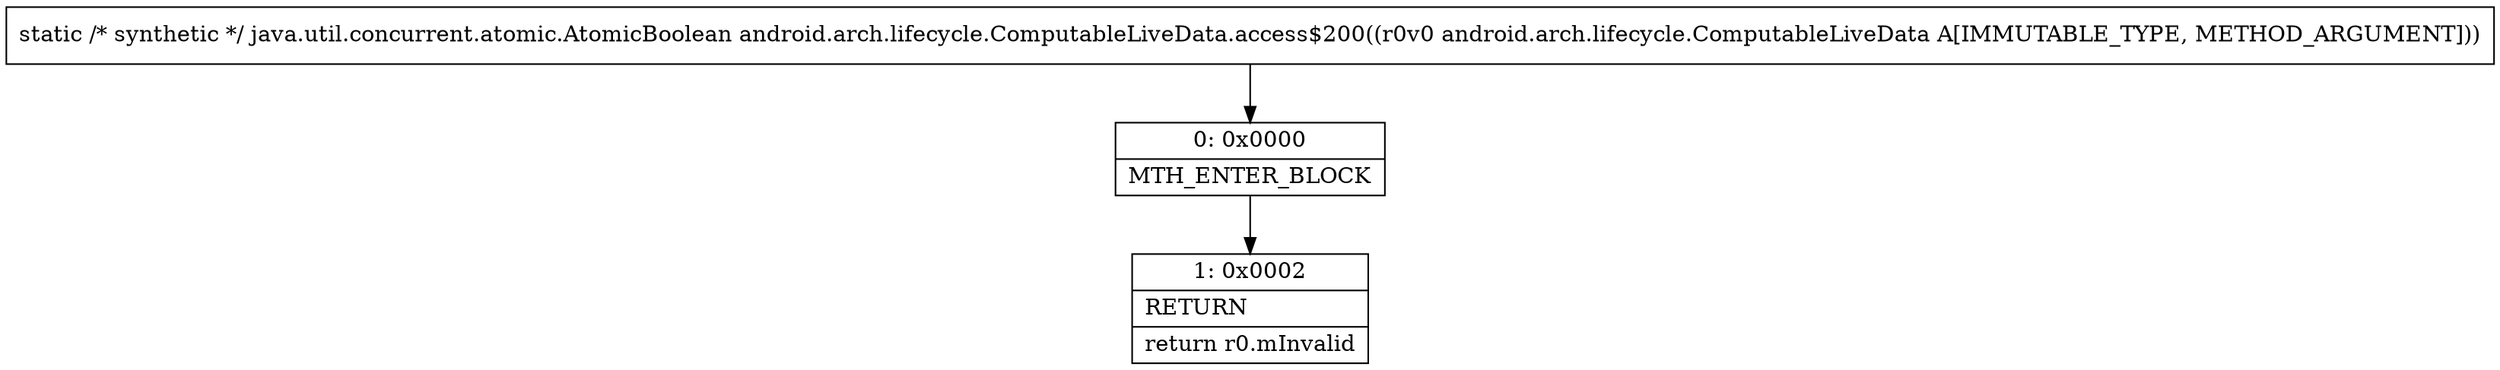 digraph "CFG forandroid.arch.lifecycle.ComputableLiveData.access$200(Landroid\/arch\/lifecycle\/ComputableLiveData;)Ljava\/util\/concurrent\/atomic\/AtomicBoolean;" {
Node_0 [shape=record,label="{0\:\ 0x0000|MTH_ENTER_BLOCK\l}"];
Node_1 [shape=record,label="{1\:\ 0x0002|RETURN\l|return r0.mInvalid\l}"];
MethodNode[shape=record,label="{static \/* synthetic *\/ java.util.concurrent.atomic.AtomicBoolean android.arch.lifecycle.ComputableLiveData.access$200((r0v0 android.arch.lifecycle.ComputableLiveData A[IMMUTABLE_TYPE, METHOD_ARGUMENT])) }"];
MethodNode -> Node_0;
Node_0 -> Node_1;
}

